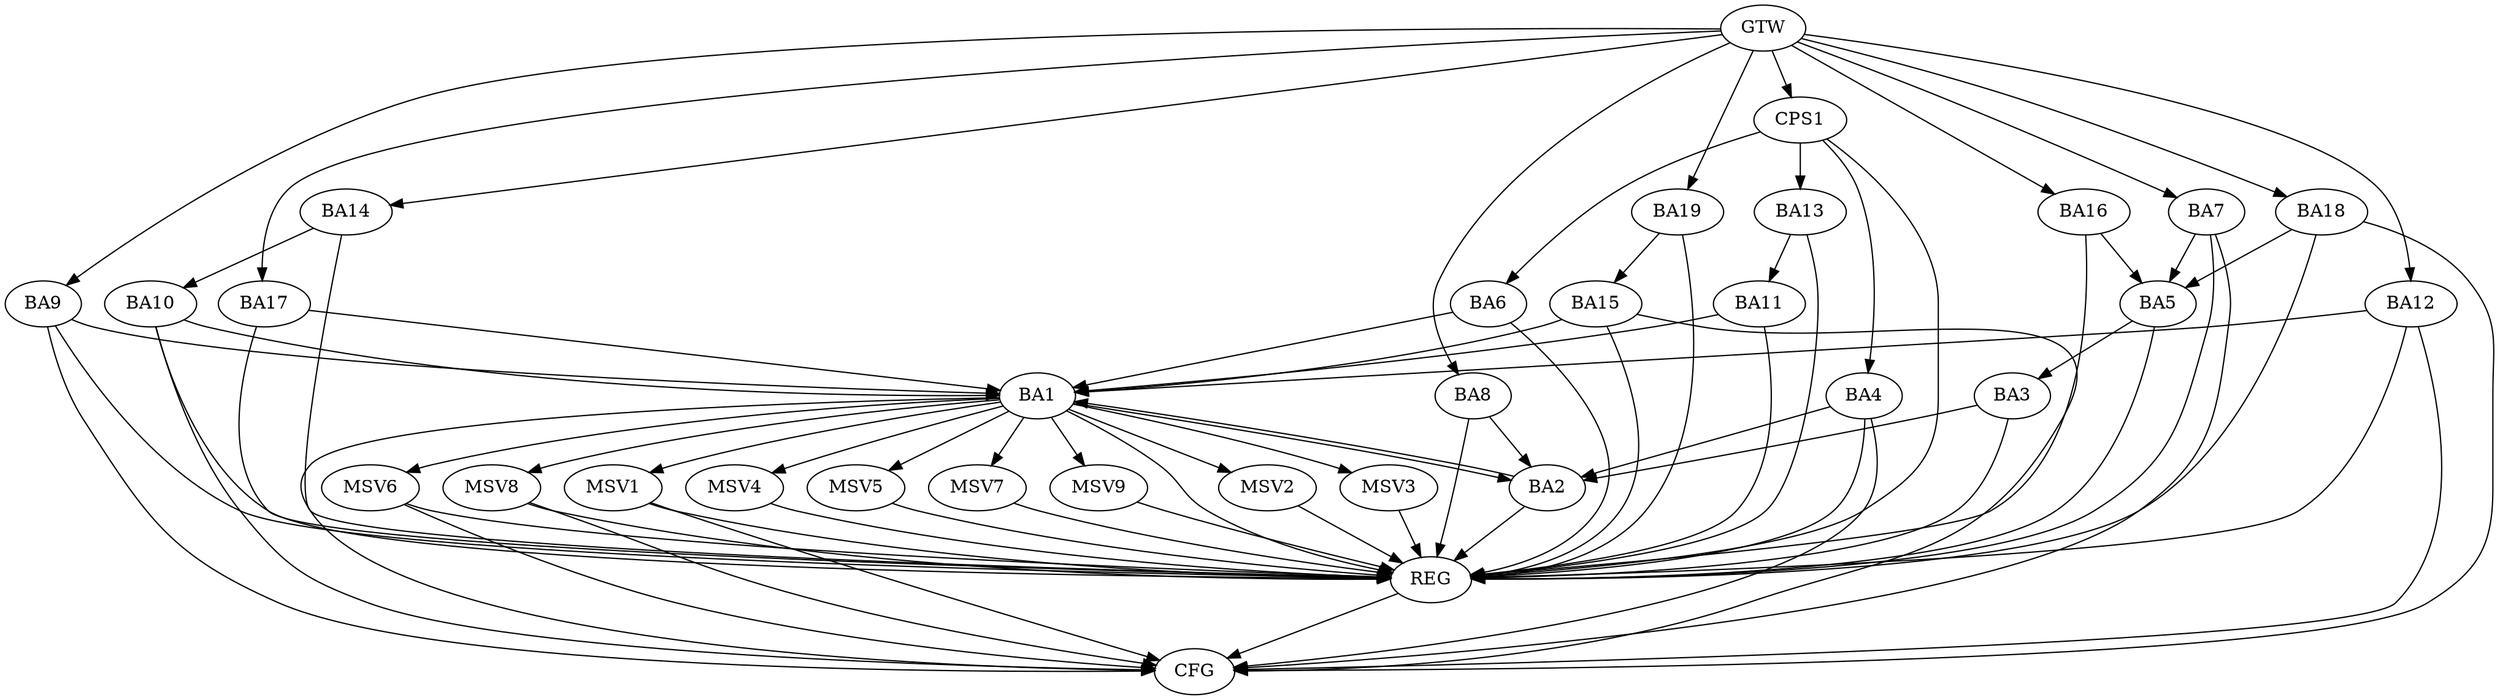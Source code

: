 strict digraph G {
  BA1 [ label="BA1" ];
  BA2 [ label="BA2" ];
  BA3 [ label="BA3" ];
  BA4 [ label="BA4" ];
  BA5 [ label="BA5" ];
  BA6 [ label="BA6" ];
  BA7 [ label="BA7" ];
  BA8 [ label="BA8" ];
  BA9 [ label="BA9" ];
  BA10 [ label="BA10" ];
  BA11 [ label="BA11" ];
  BA12 [ label="BA12" ];
  BA13 [ label="BA13" ];
  BA14 [ label="BA14" ];
  BA15 [ label="BA15" ];
  BA16 [ label="BA16" ];
  BA17 [ label="BA17" ];
  BA18 [ label="BA18" ];
  BA19 [ label="BA19" ];
  CPS1 [ label="CPS1" ];
  GTW [ label="GTW" ];
  REG [ label="REG" ];
  CFG [ label="CFG" ];
  MSV1 [ label="MSV1" ];
  MSV2 [ label="MSV2" ];
  MSV3 [ label="MSV3" ];
  MSV4 [ label="MSV4" ];
  MSV5 [ label="MSV5" ];
  MSV6 [ label="MSV6" ];
  MSV7 [ label="MSV7" ];
  MSV8 [ label="MSV8" ];
  MSV9 [ label="MSV9" ];
  BA1 -> BA2;
  BA2 -> BA1;
  BA3 -> BA2;
  BA4 -> BA2;
  BA5 -> BA3;
  BA6 -> BA1;
  BA7 -> BA5;
  BA8 -> BA2;
  BA9 -> BA1;
  BA10 -> BA1;
  BA11 -> BA1;
  BA12 -> BA1;
  BA13 -> BA11;
  BA14 -> BA10;
  BA15 -> BA1;
  BA16 -> BA5;
  BA17 -> BA1;
  BA18 -> BA5;
  BA19 -> BA15;
  CPS1 -> BA13;
  CPS1 -> BA4;
  CPS1 -> BA6;
  GTW -> BA7;
  GTW -> BA8;
  GTW -> BA9;
  GTW -> BA12;
  GTW -> BA14;
  GTW -> BA16;
  GTW -> BA17;
  GTW -> BA18;
  GTW -> BA19;
  GTW -> CPS1;
  BA1 -> REG;
  BA2 -> REG;
  BA3 -> REG;
  BA4 -> REG;
  BA5 -> REG;
  BA6 -> REG;
  BA7 -> REG;
  BA8 -> REG;
  BA9 -> REG;
  BA10 -> REG;
  BA11 -> REG;
  BA12 -> REG;
  BA13 -> REG;
  BA14 -> REG;
  BA15 -> REG;
  BA16 -> REG;
  BA17 -> REG;
  BA18 -> REG;
  BA19 -> REG;
  CPS1 -> REG;
  BA12 -> CFG;
  BA10 -> CFG;
  BA4 -> CFG;
  BA18 -> CFG;
  BA7 -> CFG;
  BA1 -> CFG;
  BA15 -> CFG;
  BA9 -> CFG;
  REG -> CFG;
  BA1 -> MSV1;
  MSV1 -> REG;
  MSV1 -> CFG;
  BA1 -> MSV2;
  BA1 -> MSV3;
  MSV2 -> REG;
  MSV3 -> REG;
  BA1 -> MSV4;
  MSV4 -> REG;
  BA1 -> MSV5;
  BA1 -> MSV6;
  MSV5 -> REG;
  MSV6 -> REG;
  MSV6 -> CFG;
  BA1 -> MSV7;
  BA1 -> MSV8;
  MSV7 -> REG;
  MSV8 -> REG;
  MSV8 -> CFG;
  BA1 -> MSV9;
  MSV9 -> REG;
}
